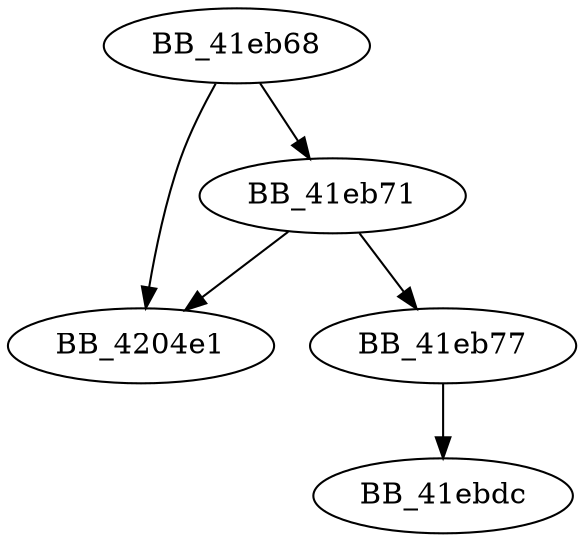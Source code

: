 DiGraph sub_41EB68{
BB_41eb68->BB_41eb71
BB_41eb68->BB_4204e1
BB_41eb71->BB_41eb77
BB_41eb71->BB_4204e1
BB_41eb77->BB_41ebdc
}
